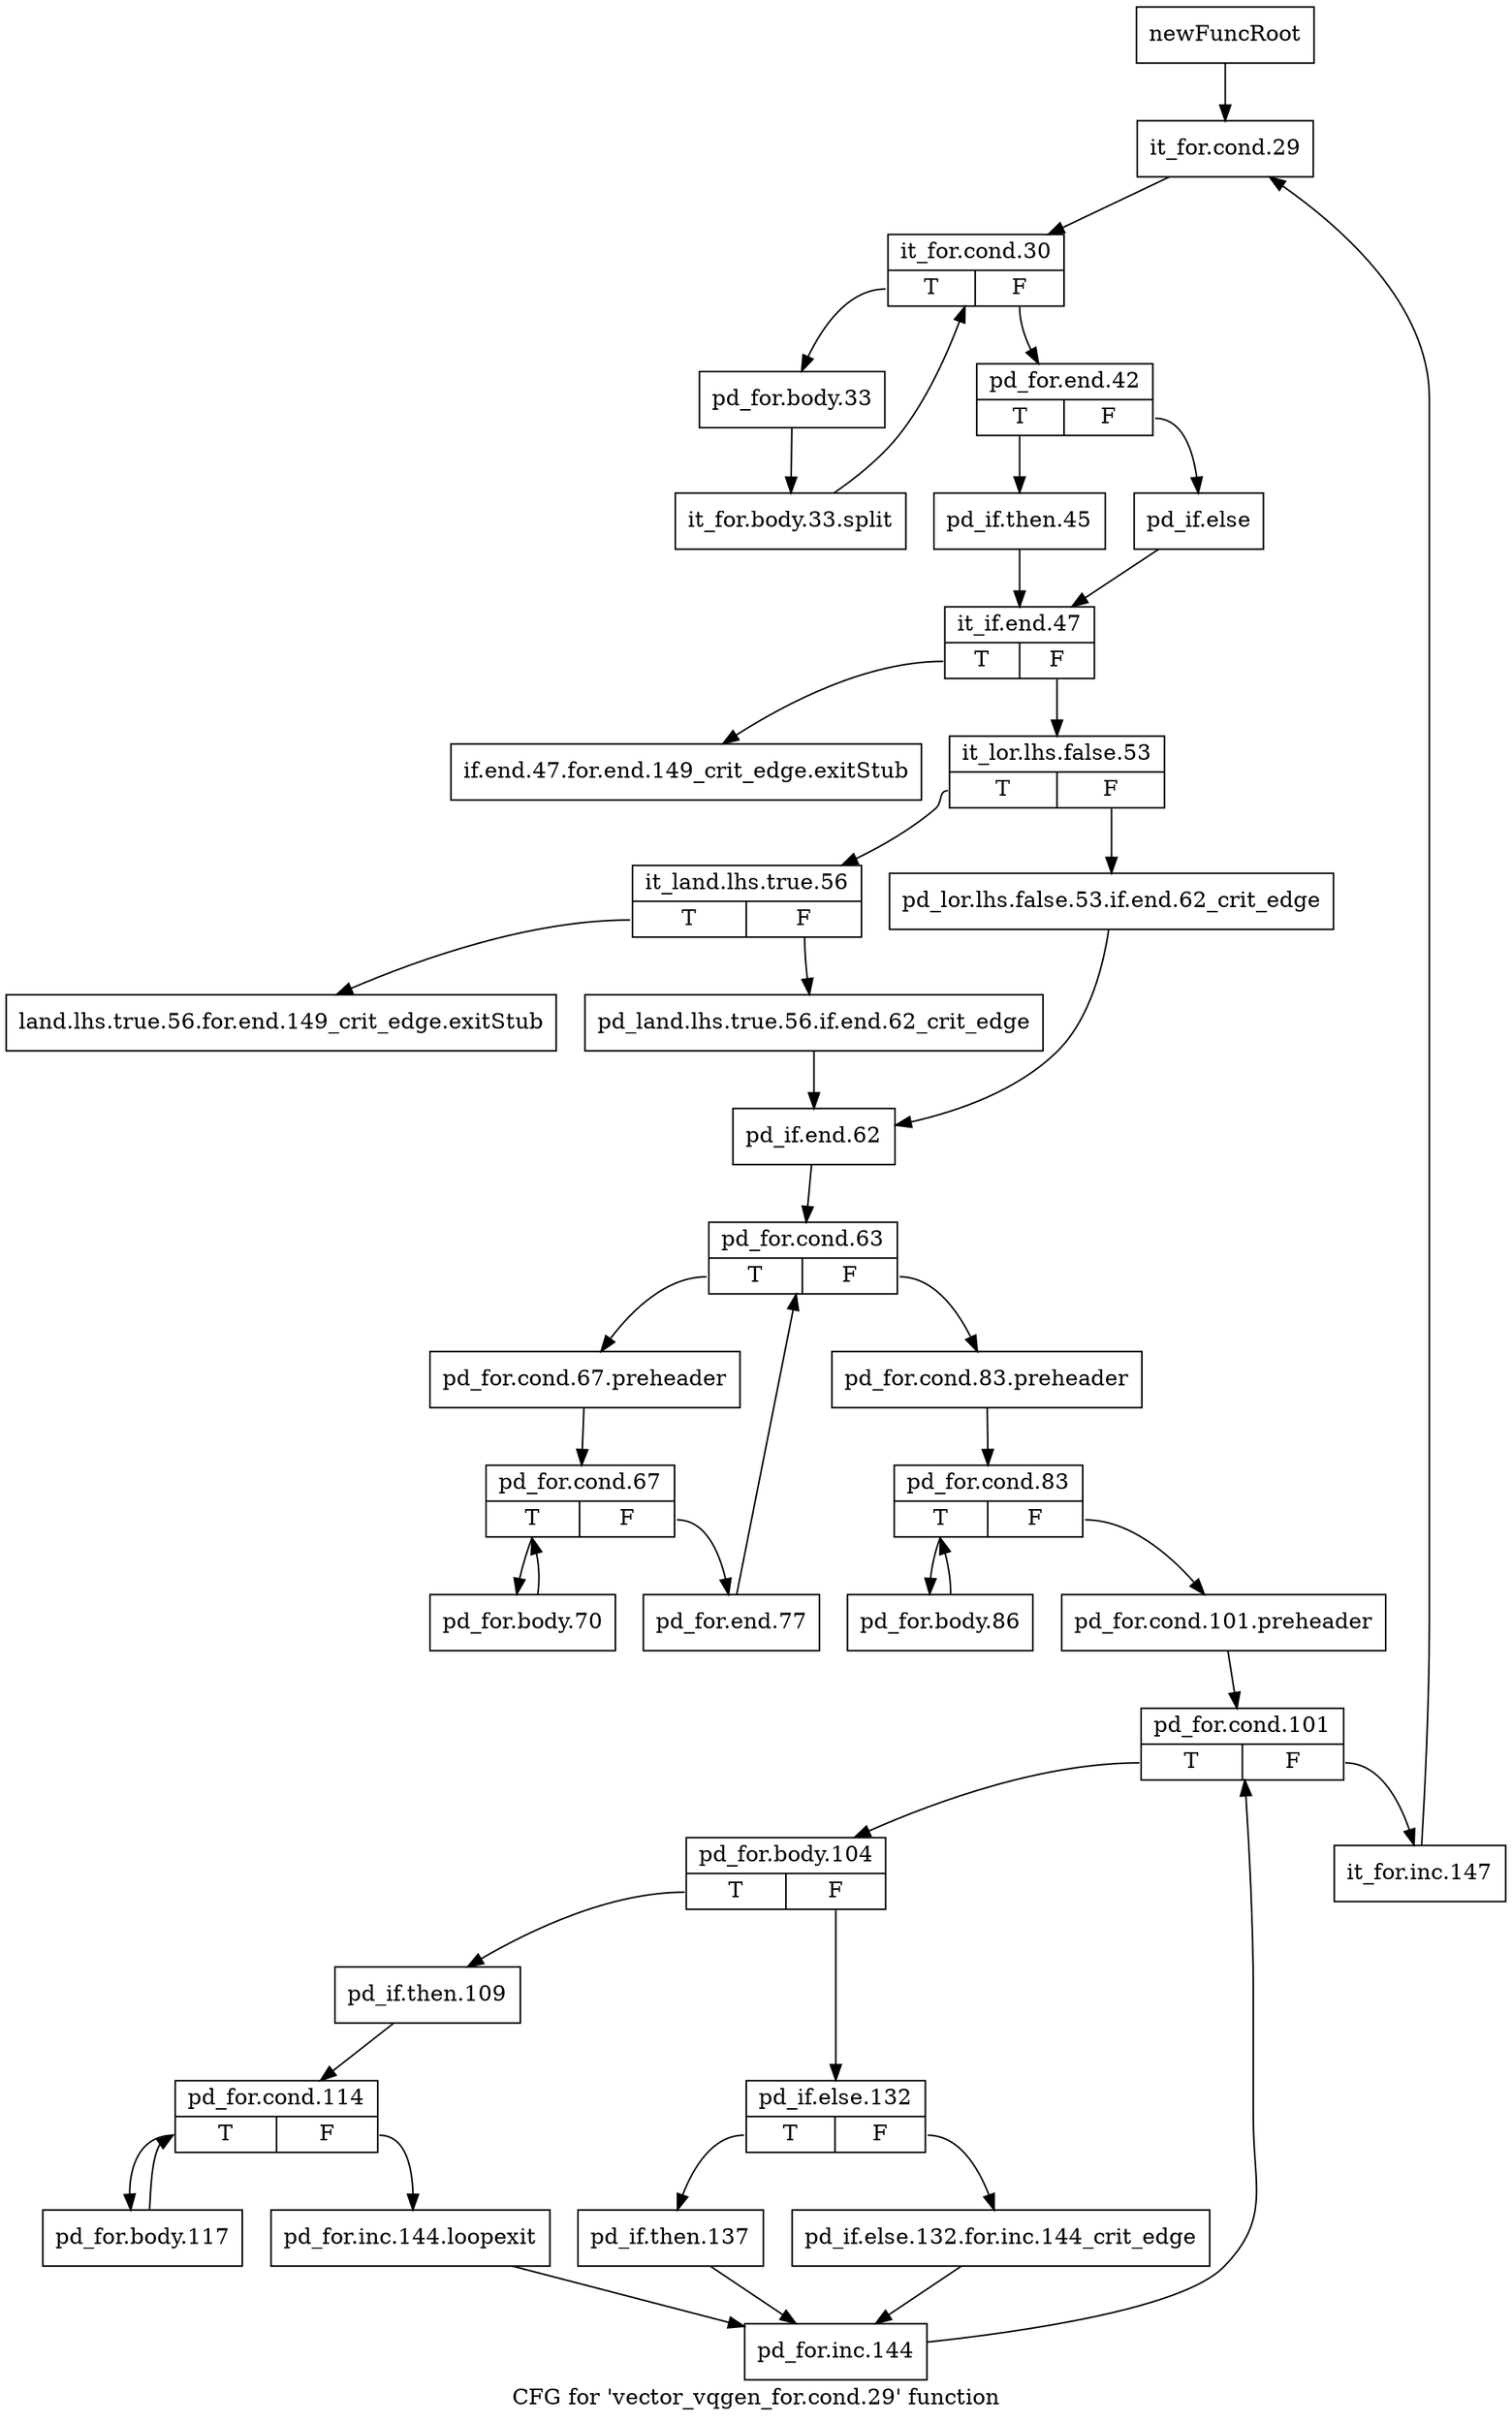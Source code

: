 digraph "CFG for 'vector_vqgen_for.cond.29' function" {
	label="CFG for 'vector_vqgen_for.cond.29' function";

	Node0x11f7270 [shape=record,label="{newFuncRoot}"];
	Node0x11f7270 -> Node0x11f7360;
	Node0x11f72c0 [shape=record,label="{if.end.47.for.end.149_crit_edge.exitStub}"];
	Node0x11f7310 [shape=record,label="{land.lhs.true.56.for.end.149_crit_edge.exitStub}"];
	Node0x11f7360 [shape=record,label="{it_for.cond.29}"];
	Node0x11f7360 -> Node0x11f73b0;
	Node0x11f73b0 [shape=record,label="{it_for.cond.30|{<s0>T|<s1>F}}"];
	Node0x11f73b0:s0 -> Node0x11f7d10;
	Node0x11f73b0:s1 -> Node0x11f7400;
	Node0x11f7400 [shape=record,label="{pd_for.end.42|{<s0>T|<s1>F}}"];
	Node0x11f7400:s0 -> Node0x11f74a0;
	Node0x11f7400:s1 -> Node0x11f7450;
	Node0x11f7450 [shape=record,label="{pd_if.else}"];
	Node0x11f7450 -> Node0x11f74f0;
	Node0x11f74a0 [shape=record,label="{pd_if.then.45}"];
	Node0x11f74a0 -> Node0x11f74f0;
	Node0x11f74f0 [shape=record,label="{it_if.end.47|{<s0>T|<s1>F}}"];
	Node0x11f74f0:s0 -> Node0x11f72c0;
	Node0x11f74f0:s1 -> Node0x11f7540;
	Node0x11f7540 [shape=record,label="{it_lor.lhs.false.53|{<s0>T|<s1>F}}"];
	Node0x11f7540:s0 -> Node0x11f75e0;
	Node0x11f7540:s1 -> Node0x11f7590;
	Node0x11f7590 [shape=record,label="{pd_lor.lhs.false.53.if.end.62_crit_edge}"];
	Node0x11f7590 -> Node0x11f7680;
	Node0x11f75e0 [shape=record,label="{it_land.lhs.true.56|{<s0>T|<s1>F}}"];
	Node0x11f75e0:s0 -> Node0x11f7310;
	Node0x11f75e0:s1 -> Node0x11f7630;
	Node0x11f7630 [shape=record,label="{pd_land.lhs.true.56.if.end.62_crit_edge}"];
	Node0x11f7630 -> Node0x11f7680;
	Node0x11f7680 [shape=record,label="{pd_if.end.62}"];
	Node0x11f7680 -> Node0x11f76d0;
	Node0x11f76d0 [shape=record,label="{pd_for.cond.63|{<s0>T|<s1>F}}"];
	Node0x11f76d0:s0 -> Node0x11f7bd0;
	Node0x11f76d0:s1 -> Node0x11f7720;
	Node0x11f7720 [shape=record,label="{pd_for.cond.83.preheader}"];
	Node0x11f7720 -> Node0x11f7770;
	Node0x11f7770 [shape=record,label="{pd_for.cond.83|{<s0>T|<s1>F}}"];
	Node0x11f7770:s0 -> Node0x11f7b80;
	Node0x11f7770:s1 -> Node0x11f77c0;
	Node0x11f77c0 [shape=record,label="{pd_for.cond.101.preheader}"];
	Node0x11f77c0 -> Node0x11f7810;
	Node0x11f7810 [shape=record,label="{pd_for.cond.101|{<s0>T|<s1>F}}"];
	Node0x11f7810:s0 -> Node0x11f78b0;
	Node0x11f7810:s1 -> Node0x11f7860;
	Node0x11f7860 [shape=record,label="{it_for.inc.147}"];
	Node0x11f7860 -> Node0x11f7360;
	Node0x11f78b0 [shape=record,label="{pd_for.body.104|{<s0>T|<s1>F}}"];
	Node0x11f78b0:s0 -> Node0x11f79f0;
	Node0x11f78b0:s1 -> Node0x11f7900;
	Node0x11f7900 [shape=record,label="{pd_if.else.132|{<s0>T|<s1>F}}"];
	Node0x11f7900:s0 -> Node0x11f79a0;
	Node0x11f7900:s1 -> Node0x11f7950;
	Node0x11f7950 [shape=record,label="{pd_if.else.132.for.inc.144_crit_edge}"];
	Node0x11f7950 -> Node0x11f7ae0;
	Node0x11f79a0 [shape=record,label="{pd_if.then.137}"];
	Node0x11f79a0 -> Node0x11f7ae0;
	Node0x11f79f0 [shape=record,label="{pd_if.then.109}"];
	Node0x11f79f0 -> Node0x11f7a40;
	Node0x11f7a40 [shape=record,label="{pd_for.cond.114|{<s0>T|<s1>F}}"];
	Node0x11f7a40:s0 -> Node0x11f7b30;
	Node0x11f7a40:s1 -> Node0x11f7a90;
	Node0x11f7a90 [shape=record,label="{pd_for.inc.144.loopexit}"];
	Node0x11f7a90 -> Node0x11f7ae0;
	Node0x11f7ae0 [shape=record,label="{pd_for.inc.144}"];
	Node0x11f7ae0 -> Node0x11f7810;
	Node0x11f7b30 [shape=record,label="{pd_for.body.117}"];
	Node0x11f7b30 -> Node0x11f7a40;
	Node0x11f7b80 [shape=record,label="{pd_for.body.86}"];
	Node0x11f7b80 -> Node0x11f7770;
	Node0x11f7bd0 [shape=record,label="{pd_for.cond.67.preheader}"];
	Node0x11f7bd0 -> Node0x11f7c20;
	Node0x11f7c20 [shape=record,label="{pd_for.cond.67|{<s0>T|<s1>F}}"];
	Node0x11f7c20:s0 -> Node0x11f7cc0;
	Node0x11f7c20:s1 -> Node0x11f7c70;
	Node0x11f7c70 [shape=record,label="{pd_for.end.77}"];
	Node0x11f7c70 -> Node0x11f76d0;
	Node0x11f7cc0 [shape=record,label="{pd_for.body.70}"];
	Node0x11f7cc0 -> Node0x11f7c20;
	Node0x11f7d10 [shape=record,label="{pd_for.body.33}"];
	Node0x11f7d10 -> Node0x16b8f80;
	Node0x16b8f80 [shape=record,label="{it_for.body.33.split}"];
	Node0x16b8f80 -> Node0x11f73b0;
}
